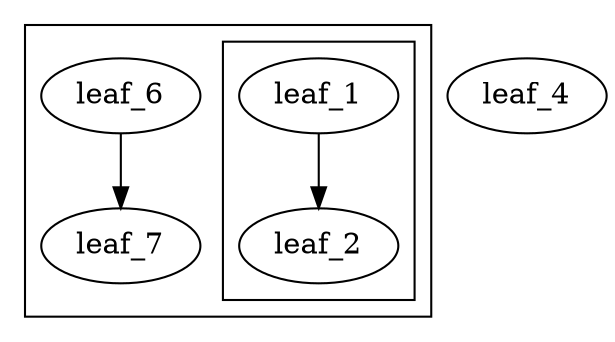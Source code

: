 digraph G {
	subgraph cluster_node_5 {
		subgraph cluster_node_3 {
			leaf_1;
			leaf_2;
			leaf_1 -> leaf_2;
		}
		leaf_6;
		leaf_7;
		leaf_6 -> leaf_7;
	}
	leaf_4;
}